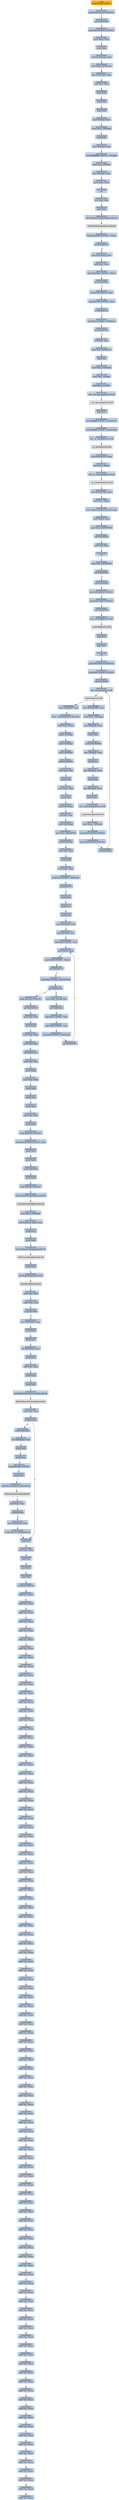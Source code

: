 digraph G {
node[shape=rectangle,style=filled,fillcolor=lightsteelblue,color=lightsteelblue]
bgcolor="transparent"
a0x01003792pushl_0x28UINT8[label="start\npushl $0x28<UINT8>",color="lightgrey",fillcolor="orange"];
a0x01003794pushl_0x10011e0UINT32[label="0x01003794\npushl $0x10011e0<UINT32>"];
a0x01003799call_0x01003ab8[label="0x01003799\ncall 0x01003ab8"];
a0x01003ab8pushl_0x1003b0aUINT32[label="0x01003ab8\npushl $0x1003b0a<UINT32>"];
a0x01003abdmovl_fs_0_eax[label="0x01003abd\nmovl %fs:0, %eax"];
a0x01003ac3pushl_eax[label="0x01003ac3\npushl %eax"];
a0x01003ac4movl_0x10esp__eax[label="0x01003ac4\nmovl 0x10(%esp), %eax"];
a0x01003ac8movl_ebp_0x10esp_[label="0x01003ac8\nmovl %ebp, 0x10(%esp)"];
a0x01003accleal_0x10esp__ebp[label="0x01003acc\nleal 0x10(%esp), %ebp"];
a0x01003ad0subl_eax_esp[label="0x01003ad0\nsubl %eax, %esp"];
a0x01003ad2pushl_ebx[label="0x01003ad2\npushl %ebx"];
a0x01003ad3pushl_esi[label="0x01003ad3\npushl %esi"];
a0x01003ad4pushl_edi[label="0x01003ad4\npushl %edi"];
a0x01003ad5movl__8ebp__eax[label="0x01003ad5\nmovl -8(%ebp), %eax"];
a0x01003ad8movl_esp__24ebp_[label="0x01003ad8\nmovl %esp, -24(%ebp)"];
a0x01003adbpushl_eax[label="0x01003adb\npushl %eax"];
a0x01003adcmovl__4ebp__eax[label="0x01003adc\nmovl -4(%ebp), %eax"];
a0x01003adfmovl_0xffffffffUINT32__4ebp_[label="0x01003adf\nmovl $0xffffffff<UINT32>, -4(%ebp)"];
a0x01003ae6movl_eax__8ebp_[label="0x01003ae6\nmovl %eax, -8(%ebp)"];
a0x01003ae9leal__16ebp__eax[label="0x01003ae9\nleal -16(%ebp), %eax"];
a0x01003aecmovl_eax_fs_0[label="0x01003aec\nmovl %eax, %fs:0"];
a0x01003af2ret[label="0x01003af2\nret"];
a0x0100379exorl_edi_edi[label="0x0100379e\nxorl %edi, %edi"];
a0x010037a0pushl_edi[label="0x010037a0\npushl %edi"];
a0x010037a1call_GetModuleHandleA_kernel32_dll[label="0x010037a1\ncall GetModuleHandleA@kernel32.dll"];
GetModuleHandleA_kernel32_dll[label="GetModuleHandleA@kernel32.dll",color="lightgrey",fillcolor="lightgrey"];
a0x010037a7cmpw_0x5a4dUINT16_eax_[label="0x010037a7\ncmpw $0x5a4d<UINT16>, (%eax)"];
a0x010037acjne_0x010037cd[label="0x010037ac\njne 0x010037cd"];
a0x010037aemovl_0x3ceax__ecx[label="0x010037ae\nmovl 0x3c(%eax), %ecx"];
a0x010037b1addl_eax_ecx[label="0x010037b1\naddl %eax, %ecx"];
a0x010037b3cmpl_0x4550UINT32_ecx_[label="0x010037b3\ncmpl $0x4550<UINT32>, (%ecx)"];
a0x010037b9jne_0x010037cd[label="0x010037b9\njne 0x010037cd"];
a0x010037bbmovzwl_0x18ecx__eax[label="0x010037bb\nmovzwl 0x18(%ecx), %eax"];
a0x010037bfcmpl_0x10bUINT32_eax[label="0x010037bf\ncmpl $0x10b<UINT32>, %eax"];
a0x010037c4je_0x010037e5[label="0x010037c4\nje 0x010037e5"];
a0x010037e5cmpl_0xeUINT8_0x74ecx_[label="0x010037e5\ncmpl $0xe<UINT8>, 0x74(%ecx)"];
a0x010037e9jbe_0x010037cd[label="0x010037e9\njbe 0x010037cd"];
a0x010037ebxorl_eax_eax[label="0x010037eb\nxorl %eax, %eax"];
a0x010037edcmpl_edi_0xe8ecx_[label="0x010037ed\ncmpl %edi, 0xe8(%ecx)"];
a0x010037f3setne_al[label="0x010037f3\nsetne %al"];
a0x010037f6movl_eax__28ebp_[label="0x010037f6\nmovl %eax, -28(%ebp)"];
a0x010037f9movl_edi__4ebp_[label="0x010037f9\nmovl %edi, -4(%ebp)"];
a0x010037fcpushl_0x1UINT8[label="0x010037fc\npushl $0x1<UINT8>"];
a0x010037fecall___set_app_type_msvcrt_dll[label="0x010037fe\ncall __set_app_type@msvcrt.dll"];
a__set_app_type_msvcrt_dll[label="__set_app_type@msvcrt.dll",color="lightgrey",fillcolor="lightgrey"];
a0x01003804popl_ecx[label="0x01003804\npopl %ecx"];
a0x01003805orl_0xffffffffUINT8_0x0100767c[label="0x01003805\norl $0xffffffff<UINT8>, 0x0100767c"];
a0x0100380corl_0xffffffffUINT8_0x01007680[label="0x0100380c\norl $0xffffffff<UINT8>, 0x01007680"];
a0x01003813call___p__fmode_msvcrt_dll[label="0x01003813\ncall __p__fmode@msvcrt.dll"];
a__p__fmode_msvcrt_dll[label="__p__fmode@msvcrt.dll",color="lightgrey",fillcolor="lightgrey"];
a0x01003819movl_0x01007070_ecx[label="0x01003819\nmovl 0x01007070, %ecx"];
a0x0100381fmovl_ecx_eax_[label="0x0100381f\nmovl %ecx, (%eax)"];
a0x01003821call___p__commode_msvcrt_dll[label="0x01003821\ncall __p__commode@msvcrt.dll"];
a__p__commode_msvcrt_dll[label="__p__commode@msvcrt.dll",color="lightgrey",fillcolor="lightgrey"];
a0x01003827movl_0x0100706c_ecx[label="0x01003827\nmovl 0x0100706c, %ecx"];
a0x0100382dmovl_ecx_eax_[label="0x0100382d\nmovl %ecx, (%eax)"];
a0x0100382fmovl__adjust_fdiv_msvcrt_dll_eax[label="0x0100382f\nmovl _adjust_fdiv@msvcrt.dll, %eax"];
a0x01003834movl_eax__eax[label="0x01003834\nmovl (%eax), %eax"];
a0x01003836movl_eax_0x01007684[label="0x01003836\nmovl %eax, 0x01007684"];
a0x0100383bcall_0x01003aae[label="0x0100383b\ncall 0x01003aae"];
a0x01003aaexorl_eax_eax[label="0x01003aae\nxorl %eax, %eax"];
a0x01003ab0ret[label="0x01003ab0\nret"];
a0x01003840cmpl_edi_0x01005040[label="0x01003840\ncmpl %edi, 0x01005040"];
a0x01003846jne_0x01003854[label="0x01003846\njne 0x01003854"];
a0x01003854call_0x01003a97[label="0x01003854\ncall 0x01003a97"];
a0x01003a97pushl_0x30000UINT32[label="0x01003a97\npushl $0x30000<UINT32>"];
a0x01003a9cpushl_0x10000UINT32[label="0x01003a9c\npushl $0x10000<UINT32>"];
a0x01003aa1call_0x01003b16[label="0x01003aa1\ncall 0x01003b16"];
a0x01003b16jmp__controlfp_msvcrt_dll[label="0x01003b16\njmp _controlfp@msvcrt.dll"];
a_controlfp_msvcrt_dll[label="_controlfp@msvcrt.dll",color="lightgrey",fillcolor="lightgrey"];
a0x01003aa6popl_ecx[label="0x01003aa6\npopl %ecx"];
a0x01003aa7popl_ecx[label="0x01003aa7\npopl %ecx"];
a0x01003aa8ret[label="0x01003aa8\nret"];
a0x01003859pushl_0x1005010UINT32[label="0x01003859\npushl $0x1005010<UINT32>"];
a0x0100385epushl_0x100500cUINT32[label="0x0100385e\npushl $0x100500c<UINT32>"];
a0x01003863call_0x01003a8c[label="0x01003863\ncall 0x01003a8c"];
a0x01003a8cjmp__initterm_msvcrt_dll[label="0x01003a8c\njmp _initterm@msvcrt.dll"];
a_initterm_msvcrt_dll[label="_initterm@msvcrt.dll",color="lightgrey",fillcolor="lightgrey"];
a0x01003868movl_0x01007068_eax[label="0x01003868\nmovl 0x01007068, %eax"];
a0x0100386dmovl_eax__36ebp_[label="0x0100386d\nmovl %eax, -36(%ebp)"];
a0x01003870leal__36ebp__eax[label="0x01003870\nleal -36(%ebp), %eax"];
a0x01003873pushl_eax[label="0x01003873\npushl %eax"];
a0x01003874pushl_0x01007064[label="0x01003874\npushl 0x01007064"];
a0x0100387aleal__32ebp__eax[label="0x0100387a\nleal -32(%ebp), %eax"];
a0x0100387dpushl_eax[label="0x0100387d\npushl %eax"];
a0x0100387eleal__40ebp__eax[label="0x0100387e\nleal -40(%ebp), %eax"];
a0x01003881pushl_eax[label="0x01003881\npushl %eax"];
a0x01003882leal__44ebp__eax[label="0x01003882\nleal -44(%ebp), %eax"];
a0x01003885pushl_eax[label="0x01003885\npushl %eax"];
a0x01003886call___getmainargs_msvcrt_dll[label="0x01003886\ncall __getmainargs@msvcrt.dll"];
a__getmainargs_msvcrt_dll[label="__getmainargs@msvcrt.dll",color="lightgrey",fillcolor="lightgrey"];
a0x0100388cmovl_eax__52ebp_[label="0x0100388c\nmovl %eax, -52(%ebp)"];
a0x0100388fpushl_0x1005008UINT32[label="0x0100388f\npushl $0x1005008<UINT32>"];
a0x01003894pushl_0x1005000UINT32[label="0x01003894\npushl $0x1005000<UINT32>"];
a0x01003899call_0x01003a8c[label="0x01003899\ncall 0x01003a8c"];
a0x0100389emovl__32ebp__eax[label="0x0100389e\nmovl -32(%ebp), %eax"];
a0x010038a1movl___initenv_msvcrt_dll_ecx[label="0x010038a1\nmovl __initenv@msvcrt.dll, %ecx"];
a0x010038a7movl_eax_ecx_[label="0x010038a7\nmovl %eax, (%ecx)"];
a0x010038a9pushl__32ebp_[label="0x010038a9\npushl -32(%ebp)"];
a0x010038acpushl__40ebp_[label="0x010038ac\npushl -40(%ebp)"];
a0x010038afpushl__44ebp_[label="0x010038af\npushl -44(%ebp)"];
a0x010038b2call_0x0100354e[label="0x010038b2\ncall 0x0100354e"];
a0x0100354emovl_edi_edi[label="0x0100354e\nmovl %edi, %edi"];
a0x01003550pushl_ebp[label="0x01003550\npushl %ebp"];
a0x01003551movl_esp_ebp[label="0x01003551\nmovl %esp, %ebp"];
a0x01003553pushl_esi[label="0x01003553\npushl %esi"];
a0x01003554pushl_0xcebp_[label="0x01003554\npushl 0xc(%ebp)"];
a0x01003557xorl_esi_esi[label="0x01003557\nxorl %esi, %esi"];
a0x01003559pushl_0x8ebp_[label="0x01003559\npushl 0x8(%ebp)"];
a0x0100355cmovl_esi_0x010075f4[label="0x0100355c\nmovl %esi, 0x010075f4"];
a0x01003562call_0x0100154c[label="0x01003562\ncall 0x0100154c"];
a0x0100154cmovl_edi_edi[label="0x0100154c\nmovl %edi, %edi"];
a0x0100154epushl_ebp[label="0x0100154e\npushl %ebp"];
a0x0100154fmovl_esp_ebp[label="0x0100154f\nmovl %esp, %ebp"];
a0x01001551cmpl_0x2UINT8_0x8ebp_[label="0x01001551\ncmpl $0x2<UINT8>, 0x8(%ebp)"];
a0x01001555jl_0x01001737[label="0x01001555\njl 0x01001737"];
a0x0100155bpushl_ebx[label="0x0100155b\npushl %ebx"];
a0x0100155cpushl_esi[label="0x0100155c\npushl %esi"];
a0x0100155dpushl_edi[label="0x0100155d\npushl %edi"];
a0x0100155emovl_0xcebp__edi[label="0x0100155e\nmovl 0xc(%ebp), %edi"];
a0x01001561leal_0x4edi__esi[label="0x01001561\nleal 0x4(%edi), %esi"];
a0x01001564addl_0x8UINT8_edi[label="0x01001564\naddl $0x8<UINT8>, %edi"];
a0x01001567movl_esi__edx[label="0x01001567\nmovl (%esi), %edx"];
a0x01001569cmpb_0x2fUINT8_edx_[label="0x01001569\ncmpb $0x2f<UINT8>, (%edx)"];
a0x0100156cjne_0x01001712[label="0x0100156c\njne 0x01001712"];
a0x01001712cmpl_0x0UINT8_0x01007628[label="0x01001712\ncmpl $0x0<UINT8>, 0x01007628"];
a0x01001719jne_0x01001755[label="0x01001719\njne 0x01001755"];
a0x0100171bmovl_edx_0x01007628[label="0x0100171b\nmovl %edx, 0x01007628"];
a0x01001721decl_0x8ebp_[label="0x01001721\ndecl 0x8(%ebp)"];
a0x01001724addl_0x4UINT8_edi[label="0x01001724\naddl $0x4<UINT8>, %edi"];
a0x01001727addl_0x4UINT8_esi[label="0x01001727\naddl $0x4<UINT8>, %esi"];
a0x0100172acmpl_0x2UINT8_0x8ebp_[label="0x0100172a\ncmpl $0x2<UINT8>, 0x8(%ebp)"];
a0x0100172ejge_0x01001567[label="0x0100172e\njge 0x01001567"];
a0x01001755pushl_0x1ceeUINT32[label="0x01001755\npushl $0x1cee<UINT32>"];
a0x0100175acall_0x01001519[label="0x0100175a\ncall 0x01001519"];
a0x01001519movl_edi_edi[label="0x01001519\nmovl %edi, %edi"];
a0x0100151bpushl_ebp[label="0x0100151b\npushl %ebp"];
a0x0100151cmovl_esp_ebp[label="0x0100151c\nmovl %esp, %ebp"];
a0x0100151epushl_0x8ebp_[label="0x0100151e\npushl 0x8(%ebp)"];
a0x01001521call_0x01001410[label="0x01001521\ncall 0x01001410"];
a0x01001410movl_edi_edi[label="0x01001410\nmovl %edi, %edi"];
a0x01001412pushl_ebp[label="0x01001412\npushl %ebp"];
a0x01001413movl_esp_ebp[label="0x01001413\nmovl %esp, %ebp"];
a0x01001415pushl_ebx[label="0x01001415\npushl %ebx"];
a0x01001416pushl_esi[label="0x01001416\npushl %esi"];
a0x01001417pushl_edi[label="0x01001417\npushl %edi"];
a0x01001418xorl_ebx_ebx[label="0x01001418\nxorl %ebx, %ebx"];
a0x0100141apushl_ebx[label="0x0100141a\npushl %ebx"];
a0x0100141bpushl_0x2000UINT32[label="0x0100141b\npushl $0x2000<UINT32>"];
a0x01001420movl_0x1005060UINT32_esi[label="0x01001420\nmovl $0x1005060<UINT32>, %esi"];
a0x01001425pushl_esi[label="0x01001425\npushl %esi"];
a0x01001426pushl_ebx[label="0x01001426\npushl %ebx"];
a0x01001427pushl_0x8ebp_[label="0x01001427\npushl 0x8(%ebp)"];
a0x0100142apushl_ebx[label="0x0100142a\npushl %ebx"];
a0x0100142bpushl_0xa00UINT32[label="0x0100142b\npushl $0xa00<UINT32>"];
a0x01001430call_FormatMessageA_kernel32_dll[label="0x01001430\ncall FormatMessageA@kernel32.dll"];
FormatMessageA_kernel32_dll[label="FormatMessageA@kernel32.dll",color="lightgrey",fillcolor="lightgrey"];
a0x01001436movl_eax_0x8ebp_[label="0x01001436\nmovl %eax, 0x8(%ebp)"];
a0x01001439leal_0x2eaxeax__eax[label="0x01001439\nleal 0x2(%eax,%eax), %eax"];
a0x0100143dpushl_eax[label="0x0100143d\npushl %eax"];
a0x0100143epushl_ebx[label="0x0100143e\npushl %ebx"];
a0x0100143fcall_GetProcessHeap_kernel32_dll[label="0x0100143f\ncall GetProcessHeap@kernel32.dll"];
GetProcessHeap_kernel32_dll[label="GetProcessHeap@kernel32.dll",color="lightgrey",fillcolor="lightgrey"];
a0x01001445pushl_eax[label="0x01001445\npushl %eax"];
a0x01001446call_HeapAlloc_kernel32_dll[label="0x01001446\ncall HeapAlloc@kernel32.dll"];
HeapAlloc_kernel32_dll[label="HeapAlloc@kernel32.dll",color="lightgrey",fillcolor="lightgrey"];
a0x0100144cmovl_eax_edi[label="0x0100144c\nmovl %eax, %edi"];
a0x0100144ecmpl_ebx_edi[label="0x0100144e\ncmpl %ebx, %edi"];
a0x01001450je_0x0100148a[label="0x01001450\nje 0x0100148a"];
a0x01001452movl_0x8ebp__eax[label="0x01001452\nmovl 0x8(%ebp), %eax"];
a0x01001455pushl_eax[label="0x01001455\npushl %eax"];
a0x01001456pushl_esi[label="0x01001456\npushl %esi"];
a0x01001457leal_0x8ebp__ecx[label="0x01001457\nleal 0x8(%ebp), %ecx"];
a0x0100145apushl_ecx[label="0x0100145a\npushl %ecx"];
a0x0100145baddl_eax_eax[label="0x0100145b\naddl %eax, %eax"];
a0x0100145dpushl_eax[label="0x0100145d\npushl %eax"];
a0x0100145epushl_edi[label="0x0100145e\npushl %edi"];
a0x0100145fcall_RtlMultiByteToUnicodeN_ntdll_dll[label="0x0100145f\ncall RtlMultiByteToUnicodeN@ntdll.dll"];
RtlMultiByteToUnicodeN_ntdll_dll[label="RtlMultiByteToUnicodeN@ntdll.dll",color="lightgrey",fillcolor="lightgrey"];
a0x01001465testl_eax_eax[label="0x01001465\ntestl %eax, %eax"];
a0x01001467jl_0x0100148a[label="0x01001467\njl 0x0100148a"];
a0x01001469pushl_0x8ebp_[label="0x01001469\npushl 0x8(%ebp)"];
a0x0100148apopl_edi[label="0x0100148a\npopl %edi"];
a0x0100148bmovl_esi_eax[label="0x0100148b\nmovl %esi, %eax"];
a0x0100148dpopl_esi[label="0x0100148d\npopl %esi"];
a0x0100148epopl_ebx[label="0x0100148e\npopl %ebx"];
a0x0100148fpopl_ebp[label="0x0100148f\npopl %ebp"];
a0x01001490ret_0x4UINT16[label="0x01001490\nret $0x4<UINT16>"];
a0x00000000addb_al_eax_[label="0x00000000\naddb %al, (%eax)"];
a0x00000002addb_al_eax_[label="0x00000002\naddb %al, (%eax)"];
a0x00000004addb_al_eax_[label="0x00000004\naddb %al, (%eax)"];
a0x00000006addb_al_eax_[label="0x00000006\naddb %al, (%eax)"];
a0x00000008addb_al_eax_[label="0x00000008\naddb %al, (%eax)"];
a0x0000000aaddb_al_eax_[label="0x0000000a\naddb %al, (%eax)"];
a0x0000000caddb_al_eax_[label="0x0000000c\naddb %al, (%eax)"];
a0x0000000eaddb_al_eax_[label="0x0000000e\naddb %al, (%eax)"];
a0x00000010addb_al_eax_[label="0x00000010\naddb %al, (%eax)"];
a0x00000012addb_al_eax_[label="0x00000012\naddb %al, (%eax)"];
a0x00000014addb_al_eax_[label="0x00000014\naddb %al, (%eax)"];
a0x00000016addb_al_eax_[label="0x00000016\naddb %al, (%eax)"];
a0x00000018addb_al_eax_[label="0x00000018\naddb %al, (%eax)"];
a0x0000001aaddb_al_eax_[label="0x0000001a\naddb %al, (%eax)"];
a0x0000001caddb_al_eax_[label="0x0000001c\naddb %al, (%eax)"];
a0x0000001eaddb_al_eax_[label="0x0000001e\naddb %al, (%eax)"];
a0x00000020addb_al_eax_[label="0x00000020\naddb %al, (%eax)"];
a0x00000022addb_al_eax_[label="0x00000022\naddb %al, (%eax)"];
a0x00000024addb_al_eax_[label="0x00000024\naddb %al, (%eax)"];
a0x00000026addb_al_eax_[label="0x00000026\naddb %al, (%eax)"];
a0x00000028addb_al_eax_[label="0x00000028\naddb %al, (%eax)"];
a0x0000002aaddb_al_eax_[label="0x0000002a\naddb %al, (%eax)"];
a0x0000002caddb_al_eax_[label="0x0000002c\naddb %al, (%eax)"];
a0x0000002eaddb_al_eax_[label="0x0000002e\naddb %al, (%eax)"];
a0x00000030addb_al_eax_[label="0x00000030\naddb %al, (%eax)"];
a0x00000032addb_al_eax_[label="0x00000032\naddb %al, (%eax)"];
a0x00000034addb_al_eax_[label="0x00000034\naddb %al, (%eax)"];
a0x00000036addb_al_eax_[label="0x00000036\naddb %al, (%eax)"];
a0x00000038addb_al_eax_[label="0x00000038\naddb %al, (%eax)"];
a0x0000003aaddb_al_eax_[label="0x0000003a\naddb %al, (%eax)"];
a0x0000003caddb_al_eax_[label="0x0000003c\naddb %al, (%eax)"];
a0x0000003eaddb_al_eax_[label="0x0000003e\naddb %al, (%eax)"];
a0x00000040addb_al_eax_[label="0x00000040\naddb %al, (%eax)"];
a0x00000042addb_al_eax_[label="0x00000042\naddb %al, (%eax)"];
a0x00000044addb_al_eax_[label="0x00000044\naddb %al, (%eax)"];
a0x00000046addb_al_eax_[label="0x00000046\naddb %al, (%eax)"];
a0x00000048addb_al_eax_[label="0x00000048\naddb %al, (%eax)"];
a0x0000004aaddb_al_eax_[label="0x0000004a\naddb %al, (%eax)"];
a0x0000004caddb_al_eax_[label="0x0000004c\naddb %al, (%eax)"];
a0x0000004eaddb_al_eax_[label="0x0000004e\naddb %al, (%eax)"];
a0x00000050addb_al_eax_[label="0x00000050\naddb %al, (%eax)"];
a0x00000052addb_al_eax_[label="0x00000052\naddb %al, (%eax)"];
a0x00000054addb_al_eax_[label="0x00000054\naddb %al, (%eax)"];
a0x00000056addb_al_eax_[label="0x00000056\naddb %al, (%eax)"];
a0x00000058addb_al_eax_[label="0x00000058\naddb %al, (%eax)"];
a0x0000005aaddb_al_eax_[label="0x0000005a\naddb %al, (%eax)"];
a0x0000005caddb_al_eax_[label="0x0000005c\naddb %al, (%eax)"];
a0x0000005eaddb_al_eax_[label="0x0000005e\naddb %al, (%eax)"];
a0x00000060addb_al_eax_[label="0x00000060\naddb %al, (%eax)"];
a0x00000062addb_al_eax_[label="0x00000062\naddb %al, (%eax)"];
a0x00000064addb_al_eax_[label="0x00000064\naddb %al, (%eax)"];
a0x00000066addb_al_eax_[label="0x00000066\naddb %al, (%eax)"];
a0x00000068addb_al_eax_[label="0x00000068\naddb %al, (%eax)"];
a0x0000006aaddb_al_eax_[label="0x0000006a\naddb %al, (%eax)"];
a0x0000006caddb_al_eax_[label="0x0000006c\naddb %al, (%eax)"];
a0x0000006eaddb_al_eax_[label="0x0000006e\naddb %al, (%eax)"];
a0x00000070addb_al_eax_[label="0x00000070\naddb %al, (%eax)"];
a0x00000072addb_al_eax_[label="0x00000072\naddb %al, (%eax)"];
a0x00000074addb_al_eax_[label="0x00000074\naddb %al, (%eax)"];
a0x00000076addb_al_eax_[label="0x00000076\naddb %al, (%eax)"];
a0x00000078addb_al_eax_[label="0x00000078\naddb %al, (%eax)"];
a0x0000007aaddb_al_eax_[label="0x0000007a\naddb %al, (%eax)"];
a0x0000007caddb_al_eax_[label="0x0000007c\naddb %al, (%eax)"];
a0x0000007eaddb_al_eax_[label="0x0000007e\naddb %al, (%eax)"];
a0x00000080addb_al_eax_[label="0x00000080\naddb %al, (%eax)"];
a0x00000082addb_al_eax_[label="0x00000082\naddb %al, (%eax)"];
a0x00000084addb_al_eax_[label="0x00000084\naddb %al, (%eax)"];
a0x00000086addb_al_eax_[label="0x00000086\naddb %al, (%eax)"];
a0x00000088addb_al_eax_[label="0x00000088\naddb %al, (%eax)"];
a0x0000008aaddb_al_eax_[label="0x0000008a\naddb %al, (%eax)"];
a0x0000008caddb_al_eax_[label="0x0000008c\naddb %al, (%eax)"];
a0x0000008eaddb_al_eax_[label="0x0000008e\naddb %al, (%eax)"];
a0x00000090addb_al_eax_[label="0x00000090\naddb %al, (%eax)"];
a0x00000092addb_al_eax_[label="0x00000092\naddb %al, (%eax)"];
a0x00000094addb_al_eax_[label="0x00000094\naddb %al, (%eax)"];
a0x00000096addb_al_eax_[label="0x00000096\naddb %al, (%eax)"];
a0x00000098addb_al_eax_[label="0x00000098\naddb %al, (%eax)"];
a0x0000009aaddb_al_eax_[label="0x0000009a\naddb %al, (%eax)"];
a0x0000009caddb_al_eax_[label="0x0000009c\naddb %al, (%eax)"];
a0x0000009eaddb_al_eax_[label="0x0000009e\naddb %al, (%eax)"];
a0x000000a0addb_al_eax_[label="0x000000a0\naddb %al, (%eax)"];
a0x000000a2addb_al_eax_[label="0x000000a2\naddb %al, (%eax)"];
a0x000000a4addb_al_eax_[label="0x000000a4\naddb %al, (%eax)"];
a0x000000a6addb_al_eax_[label="0x000000a6\naddb %al, (%eax)"];
a0x000000a8addb_al_eax_[label="0x000000a8\naddb %al, (%eax)"];
a0x000000aaaddb_al_eax_[label="0x000000aa\naddb %al, (%eax)"];
a0x000000acaddb_al_eax_[label="0x000000ac\naddb %al, (%eax)"];
a0x000000aeaddb_al_eax_[label="0x000000ae\naddb %al, (%eax)"];
a0x000000b0addb_al_eax_[label="0x000000b0\naddb %al, (%eax)"];
a0x000000b2addb_al_eax_[label="0x000000b2\naddb %al, (%eax)"];
a0x000000b4addb_al_eax_[label="0x000000b4\naddb %al, (%eax)"];
a0x000000b6addb_al_eax_[label="0x000000b6\naddb %al, (%eax)"];
a0x000000b8addb_al_eax_[label="0x000000b8\naddb %al, (%eax)"];
a0x000000baaddb_al_eax_[label="0x000000ba\naddb %al, (%eax)"];
a0x000000bcaddb_al_eax_[label="0x000000bc\naddb %al, (%eax)"];
a0x000000beaddb_al_eax_[label="0x000000be\naddb %al, (%eax)"];
a0x000000c0addb_al_eax_[label="0x000000c0\naddb %al, (%eax)"];
a0x000000c2addb_al_eax_[label="0x000000c2\naddb %al, (%eax)"];
a0x000000c4addb_al_eax_[label="0x000000c4\naddb %al, (%eax)"];
a0x000000c6addb_al_eax_[label="0x000000c6\naddb %al, (%eax)"];
a0x000000c8addb_al_eax_[label="0x000000c8\naddb %al, (%eax)"];
a0x000000caaddb_al_eax_[label="0x000000ca\naddb %al, (%eax)"];
a0x0100146cleal_0x8ebp__eax[label="0x0100146c\nleal 0x8(%ebp), %eax"];
a0x0100146fpushl_edi[label="0x0100146f\npushl %edi"];
a0x01001470pushl_eax[label="0x01001470\npushl %eax"];
a0x01001471pushl_0x1fffUINT32[label="0x01001471\npushl $0x1fff<UINT32>"];
a0x01001476pushl_esi[label="0x01001476\npushl %esi"];
a0x01001477call_RtlUnicodeToOemN_ntdll_dll[label="0x01001477\ncall RtlUnicodeToOemN@ntdll.dll"];
RtlUnicodeToOemN_ntdll_dll[label="RtlUnicodeToOemN@ntdll.dll",color="lightgrey",fillcolor="lightgrey"];
a0x0100147dtestl_eax_eax[label="0x0100147d\ntestl %eax, %eax"];
a0x0100147fjl_0x0100148a[label="0x0100147f\njl 0x0100148a"];
a0x01001481movl_0x8ebp__eax[label="0x01001481\nmovl 0x8(%ebp), %eax"];
a0x01001484movb_bl_0x1005060eax_[label="0x01001484\nmovb %bl, 0x1005060(%eax)"];
a0x01003792pushl_0x28UINT8 -> a0x01003794pushl_0x10011e0UINT32 [color="#000000"];
a0x01003794pushl_0x10011e0UINT32 -> a0x01003799call_0x01003ab8 [color="#000000"];
a0x01003799call_0x01003ab8 -> a0x01003ab8pushl_0x1003b0aUINT32 [color="#000000"];
a0x01003ab8pushl_0x1003b0aUINT32 -> a0x01003abdmovl_fs_0_eax [color="#000000"];
a0x01003abdmovl_fs_0_eax -> a0x01003ac3pushl_eax [color="#000000"];
a0x01003ac3pushl_eax -> a0x01003ac4movl_0x10esp__eax [color="#000000"];
a0x01003ac4movl_0x10esp__eax -> a0x01003ac8movl_ebp_0x10esp_ [color="#000000"];
a0x01003ac8movl_ebp_0x10esp_ -> a0x01003accleal_0x10esp__ebp [color="#000000"];
a0x01003accleal_0x10esp__ebp -> a0x01003ad0subl_eax_esp [color="#000000"];
a0x01003ad0subl_eax_esp -> a0x01003ad2pushl_ebx [color="#000000"];
a0x01003ad2pushl_ebx -> a0x01003ad3pushl_esi [color="#000000"];
a0x01003ad3pushl_esi -> a0x01003ad4pushl_edi [color="#000000"];
a0x01003ad4pushl_edi -> a0x01003ad5movl__8ebp__eax [color="#000000"];
a0x01003ad5movl__8ebp__eax -> a0x01003ad8movl_esp__24ebp_ [color="#000000"];
a0x01003ad8movl_esp__24ebp_ -> a0x01003adbpushl_eax [color="#000000"];
a0x01003adbpushl_eax -> a0x01003adcmovl__4ebp__eax [color="#000000"];
a0x01003adcmovl__4ebp__eax -> a0x01003adfmovl_0xffffffffUINT32__4ebp_ [color="#000000"];
a0x01003adfmovl_0xffffffffUINT32__4ebp_ -> a0x01003ae6movl_eax__8ebp_ [color="#000000"];
a0x01003ae6movl_eax__8ebp_ -> a0x01003ae9leal__16ebp__eax [color="#000000"];
a0x01003ae9leal__16ebp__eax -> a0x01003aecmovl_eax_fs_0 [color="#000000"];
a0x01003aecmovl_eax_fs_0 -> a0x01003af2ret [color="#000000"];
a0x01003af2ret -> a0x0100379exorl_edi_edi [color="#000000"];
a0x0100379exorl_edi_edi -> a0x010037a0pushl_edi [color="#000000"];
a0x010037a0pushl_edi -> a0x010037a1call_GetModuleHandleA_kernel32_dll [color="#000000"];
a0x010037a1call_GetModuleHandleA_kernel32_dll -> GetModuleHandleA_kernel32_dll [color="#000000"];
GetModuleHandleA_kernel32_dll -> a0x010037a7cmpw_0x5a4dUINT16_eax_ [color="#000000"];
a0x010037a7cmpw_0x5a4dUINT16_eax_ -> a0x010037acjne_0x010037cd [color="#000000"];
a0x010037acjne_0x010037cd -> a0x010037aemovl_0x3ceax__ecx [color="#000000",label="F"];
a0x010037aemovl_0x3ceax__ecx -> a0x010037b1addl_eax_ecx [color="#000000"];
a0x010037b1addl_eax_ecx -> a0x010037b3cmpl_0x4550UINT32_ecx_ [color="#000000"];
a0x010037b3cmpl_0x4550UINT32_ecx_ -> a0x010037b9jne_0x010037cd [color="#000000"];
a0x010037b9jne_0x010037cd -> a0x010037bbmovzwl_0x18ecx__eax [color="#000000",label="F"];
a0x010037bbmovzwl_0x18ecx__eax -> a0x010037bfcmpl_0x10bUINT32_eax [color="#000000"];
a0x010037bfcmpl_0x10bUINT32_eax -> a0x010037c4je_0x010037e5 [color="#000000"];
a0x010037c4je_0x010037e5 -> a0x010037e5cmpl_0xeUINT8_0x74ecx_ [color="#000000",label="T"];
a0x010037e5cmpl_0xeUINT8_0x74ecx_ -> a0x010037e9jbe_0x010037cd [color="#000000"];
a0x010037e9jbe_0x010037cd -> a0x010037ebxorl_eax_eax [color="#000000",label="F"];
a0x010037ebxorl_eax_eax -> a0x010037edcmpl_edi_0xe8ecx_ [color="#000000"];
a0x010037edcmpl_edi_0xe8ecx_ -> a0x010037f3setne_al [color="#000000"];
a0x010037f3setne_al -> a0x010037f6movl_eax__28ebp_ [color="#000000"];
a0x010037f6movl_eax__28ebp_ -> a0x010037f9movl_edi__4ebp_ [color="#000000"];
a0x010037f9movl_edi__4ebp_ -> a0x010037fcpushl_0x1UINT8 [color="#000000"];
a0x010037fcpushl_0x1UINT8 -> a0x010037fecall___set_app_type_msvcrt_dll [color="#000000"];
a0x010037fecall___set_app_type_msvcrt_dll -> a__set_app_type_msvcrt_dll [color="#000000"];
a__set_app_type_msvcrt_dll -> a0x01003804popl_ecx [color="#000000"];
a0x01003804popl_ecx -> a0x01003805orl_0xffffffffUINT8_0x0100767c [color="#000000"];
a0x01003805orl_0xffffffffUINT8_0x0100767c -> a0x0100380corl_0xffffffffUINT8_0x01007680 [color="#000000"];
a0x0100380corl_0xffffffffUINT8_0x01007680 -> a0x01003813call___p__fmode_msvcrt_dll [color="#000000"];
a0x01003813call___p__fmode_msvcrt_dll -> a__p__fmode_msvcrt_dll [color="#000000"];
a__p__fmode_msvcrt_dll -> a0x01003819movl_0x01007070_ecx [color="#000000"];
a0x01003819movl_0x01007070_ecx -> a0x0100381fmovl_ecx_eax_ [color="#000000"];
a0x0100381fmovl_ecx_eax_ -> a0x01003821call___p__commode_msvcrt_dll [color="#000000"];
a0x01003821call___p__commode_msvcrt_dll -> a__p__commode_msvcrt_dll [color="#000000"];
a__p__commode_msvcrt_dll -> a0x01003827movl_0x0100706c_ecx [color="#000000"];
a0x01003827movl_0x0100706c_ecx -> a0x0100382dmovl_ecx_eax_ [color="#000000"];
a0x0100382dmovl_ecx_eax_ -> a0x0100382fmovl__adjust_fdiv_msvcrt_dll_eax [color="#000000"];
a0x0100382fmovl__adjust_fdiv_msvcrt_dll_eax -> a0x01003834movl_eax__eax [color="#000000"];
a0x01003834movl_eax__eax -> a0x01003836movl_eax_0x01007684 [color="#000000"];
a0x01003836movl_eax_0x01007684 -> a0x0100383bcall_0x01003aae [color="#000000"];
a0x0100383bcall_0x01003aae -> a0x01003aaexorl_eax_eax [color="#000000"];
a0x01003aaexorl_eax_eax -> a0x01003ab0ret [color="#000000"];
a0x01003ab0ret -> a0x01003840cmpl_edi_0x01005040 [color="#000000"];
a0x01003840cmpl_edi_0x01005040 -> a0x01003846jne_0x01003854 [color="#000000"];
a0x01003846jne_0x01003854 -> a0x01003854call_0x01003a97 [color="#000000",label="T"];
a0x01003854call_0x01003a97 -> a0x01003a97pushl_0x30000UINT32 [color="#000000"];
a0x01003a97pushl_0x30000UINT32 -> a0x01003a9cpushl_0x10000UINT32 [color="#000000"];
a0x01003a9cpushl_0x10000UINT32 -> a0x01003aa1call_0x01003b16 [color="#000000"];
a0x01003aa1call_0x01003b16 -> a0x01003b16jmp__controlfp_msvcrt_dll [color="#000000"];
a0x01003b16jmp__controlfp_msvcrt_dll -> a_controlfp_msvcrt_dll [color="#000000"];
a_controlfp_msvcrt_dll -> a0x01003aa6popl_ecx [color="#000000"];
a0x01003aa6popl_ecx -> a0x01003aa7popl_ecx [color="#000000"];
a0x01003aa7popl_ecx -> a0x01003aa8ret [color="#000000"];
a0x01003aa8ret -> a0x01003859pushl_0x1005010UINT32 [color="#000000"];
a0x01003859pushl_0x1005010UINT32 -> a0x0100385epushl_0x100500cUINT32 [color="#000000"];
a0x0100385epushl_0x100500cUINT32 -> a0x01003863call_0x01003a8c [color="#000000"];
a0x01003863call_0x01003a8c -> a0x01003a8cjmp__initterm_msvcrt_dll [color="#000000"];
a0x01003a8cjmp__initterm_msvcrt_dll -> a_initterm_msvcrt_dll [color="#000000"];
a_initterm_msvcrt_dll -> a0x01003868movl_0x01007068_eax [color="#000000"];
a0x01003868movl_0x01007068_eax -> a0x0100386dmovl_eax__36ebp_ [color="#000000"];
a0x0100386dmovl_eax__36ebp_ -> a0x01003870leal__36ebp__eax [color="#000000"];
a0x01003870leal__36ebp__eax -> a0x01003873pushl_eax [color="#000000"];
a0x01003873pushl_eax -> a0x01003874pushl_0x01007064 [color="#000000"];
a0x01003874pushl_0x01007064 -> a0x0100387aleal__32ebp__eax [color="#000000"];
a0x0100387aleal__32ebp__eax -> a0x0100387dpushl_eax [color="#000000"];
a0x0100387dpushl_eax -> a0x0100387eleal__40ebp__eax [color="#000000"];
a0x0100387eleal__40ebp__eax -> a0x01003881pushl_eax [color="#000000"];
a0x01003881pushl_eax -> a0x01003882leal__44ebp__eax [color="#000000"];
a0x01003882leal__44ebp__eax -> a0x01003885pushl_eax [color="#000000"];
a0x01003885pushl_eax -> a0x01003886call___getmainargs_msvcrt_dll [color="#000000"];
a0x01003886call___getmainargs_msvcrt_dll -> a__getmainargs_msvcrt_dll [color="#000000"];
a__getmainargs_msvcrt_dll -> a0x0100388cmovl_eax__52ebp_ [color="#000000"];
a0x0100388cmovl_eax__52ebp_ -> a0x0100388fpushl_0x1005008UINT32 [color="#000000"];
a0x0100388fpushl_0x1005008UINT32 -> a0x01003894pushl_0x1005000UINT32 [color="#000000"];
a0x01003894pushl_0x1005000UINT32 -> a0x01003899call_0x01003a8c [color="#000000"];
a0x01003899call_0x01003a8c -> a0x01003a8cjmp__initterm_msvcrt_dll [color="#000000"];
a_initterm_msvcrt_dll -> a0x0100389emovl__32ebp__eax [color="#000000"];
a0x0100389emovl__32ebp__eax -> a0x010038a1movl___initenv_msvcrt_dll_ecx [color="#000000"];
a0x010038a1movl___initenv_msvcrt_dll_ecx -> a0x010038a7movl_eax_ecx_ [color="#000000"];
a0x010038a7movl_eax_ecx_ -> a0x010038a9pushl__32ebp_ [color="#000000"];
a0x010038a9pushl__32ebp_ -> a0x010038acpushl__40ebp_ [color="#000000"];
a0x010038acpushl__40ebp_ -> a0x010038afpushl__44ebp_ [color="#000000"];
a0x010038afpushl__44ebp_ -> a0x010038b2call_0x0100354e [color="#000000"];
a0x010038b2call_0x0100354e -> a0x0100354emovl_edi_edi [color="#000000"];
a0x0100354emovl_edi_edi -> a0x01003550pushl_ebp [color="#000000"];
a0x01003550pushl_ebp -> a0x01003551movl_esp_ebp [color="#000000"];
a0x01003551movl_esp_ebp -> a0x01003553pushl_esi [color="#000000"];
a0x01003553pushl_esi -> a0x01003554pushl_0xcebp_ [color="#000000"];
a0x01003554pushl_0xcebp_ -> a0x01003557xorl_esi_esi [color="#000000"];
a0x01003557xorl_esi_esi -> a0x01003559pushl_0x8ebp_ [color="#000000"];
a0x01003559pushl_0x8ebp_ -> a0x0100355cmovl_esi_0x010075f4 [color="#000000"];
a0x0100355cmovl_esi_0x010075f4 -> a0x01003562call_0x0100154c [color="#000000"];
a0x01003562call_0x0100154c -> a0x0100154cmovl_edi_edi [color="#000000"];
a0x0100154cmovl_edi_edi -> a0x0100154epushl_ebp [color="#000000"];
a0x0100154epushl_ebp -> a0x0100154fmovl_esp_ebp [color="#000000"];
a0x0100154fmovl_esp_ebp -> a0x01001551cmpl_0x2UINT8_0x8ebp_ [color="#000000"];
a0x01001551cmpl_0x2UINT8_0x8ebp_ -> a0x01001555jl_0x01001737 [color="#000000"];
a0x01001555jl_0x01001737 -> a0x0100155bpushl_ebx [color="#000000",label="F"];
a0x0100155bpushl_ebx -> a0x0100155cpushl_esi [color="#000000"];
a0x0100155cpushl_esi -> a0x0100155dpushl_edi [color="#000000"];
a0x0100155dpushl_edi -> a0x0100155emovl_0xcebp__edi [color="#000000"];
a0x0100155emovl_0xcebp__edi -> a0x01001561leal_0x4edi__esi [color="#000000"];
a0x01001561leal_0x4edi__esi -> a0x01001564addl_0x8UINT8_edi [color="#000000"];
a0x01001564addl_0x8UINT8_edi -> a0x01001567movl_esi__edx [color="#000000"];
a0x01001567movl_esi__edx -> a0x01001569cmpb_0x2fUINT8_edx_ [color="#000000"];
a0x01001569cmpb_0x2fUINT8_edx_ -> a0x0100156cjne_0x01001712 [color="#000000"];
a0x0100156cjne_0x01001712 -> a0x01001712cmpl_0x0UINT8_0x01007628 [color="#000000",label="T"];
a0x01001712cmpl_0x0UINT8_0x01007628 -> a0x01001719jne_0x01001755 [color="#000000"];
a0x01001719jne_0x01001755 -> a0x0100171bmovl_edx_0x01007628 [color="#000000",label="F"];
a0x0100171bmovl_edx_0x01007628 -> a0x01001721decl_0x8ebp_ [color="#000000"];
a0x01001721decl_0x8ebp_ -> a0x01001724addl_0x4UINT8_edi [color="#000000"];
a0x01001724addl_0x4UINT8_edi -> a0x01001727addl_0x4UINT8_esi [color="#000000"];
a0x01001727addl_0x4UINT8_esi -> a0x0100172acmpl_0x2UINT8_0x8ebp_ [color="#000000"];
a0x0100172acmpl_0x2UINT8_0x8ebp_ -> a0x0100172ejge_0x01001567 [color="#000000"];
a0x0100172ejge_0x01001567 -> a0x01001567movl_esi__edx [color="#000000",label="T"];
a0x01001719jne_0x01001755 -> a0x01001755pushl_0x1ceeUINT32 [color="#000000",label="T"];
a0x01001755pushl_0x1ceeUINT32 -> a0x0100175acall_0x01001519 [color="#000000"];
a0x0100175acall_0x01001519 -> a0x01001519movl_edi_edi [color="#000000"];
a0x01001519movl_edi_edi -> a0x0100151bpushl_ebp [color="#000000"];
a0x0100151bpushl_ebp -> a0x0100151cmovl_esp_ebp [color="#000000"];
a0x0100151cmovl_esp_ebp -> a0x0100151epushl_0x8ebp_ [color="#000000"];
a0x0100151epushl_0x8ebp_ -> a0x01001521call_0x01001410 [color="#000000"];
a0x01001521call_0x01001410 -> a0x01001410movl_edi_edi [color="#000000"];
a0x01001410movl_edi_edi -> a0x01001412pushl_ebp [color="#000000"];
a0x01001412pushl_ebp -> a0x01001413movl_esp_ebp [color="#000000"];
a0x01001413movl_esp_ebp -> a0x01001415pushl_ebx [color="#000000"];
a0x01001415pushl_ebx -> a0x01001416pushl_esi [color="#000000"];
a0x01001416pushl_esi -> a0x01001417pushl_edi [color="#000000"];
a0x01001417pushl_edi -> a0x01001418xorl_ebx_ebx [color="#000000"];
a0x01001418xorl_ebx_ebx -> a0x0100141apushl_ebx [color="#000000"];
a0x0100141apushl_ebx -> a0x0100141bpushl_0x2000UINT32 [color="#000000"];
a0x0100141bpushl_0x2000UINT32 -> a0x01001420movl_0x1005060UINT32_esi [color="#000000"];
a0x01001420movl_0x1005060UINT32_esi -> a0x01001425pushl_esi [color="#000000"];
a0x01001425pushl_esi -> a0x01001426pushl_ebx [color="#000000"];
a0x01001426pushl_ebx -> a0x01001427pushl_0x8ebp_ [color="#000000"];
a0x01001427pushl_0x8ebp_ -> a0x0100142apushl_ebx [color="#000000"];
a0x0100142apushl_ebx -> a0x0100142bpushl_0xa00UINT32 [color="#000000"];
a0x0100142bpushl_0xa00UINT32 -> a0x01001430call_FormatMessageA_kernel32_dll [color="#000000"];
a0x01001430call_FormatMessageA_kernel32_dll -> FormatMessageA_kernel32_dll [color="#000000"];
FormatMessageA_kernel32_dll -> a0x01001436movl_eax_0x8ebp_ [color="#000000"];
a0x01001436movl_eax_0x8ebp_ -> a0x01001439leal_0x2eaxeax__eax [color="#000000"];
a0x01001439leal_0x2eaxeax__eax -> a0x0100143dpushl_eax [color="#000000"];
a0x0100143dpushl_eax -> a0x0100143epushl_ebx [color="#000000"];
a0x0100143epushl_ebx -> a0x0100143fcall_GetProcessHeap_kernel32_dll [color="#000000"];
a0x0100143fcall_GetProcessHeap_kernel32_dll -> GetProcessHeap_kernel32_dll [color="#000000"];
GetProcessHeap_kernel32_dll -> a0x01001445pushl_eax [color="#000000"];
a0x01001445pushl_eax -> a0x01001446call_HeapAlloc_kernel32_dll [color="#000000"];
a0x01001446call_HeapAlloc_kernel32_dll -> HeapAlloc_kernel32_dll [color="#000000"];
HeapAlloc_kernel32_dll -> a0x0100144cmovl_eax_edi [color="#000000"];
a0x0100144cmovl_eax_edi -> a0x0100144ecmpl_ebx_edi [color="#000000"];
a0x0100144ecmpl_ebx_edi -> a0x01001450je_0x0100148a [color="#000000"];
a0x01001450je_0x0100148a -> a0x01001452movl_0x8ebp__eax [color="#000000",label="F"];
a0x01001452movl_0x8ebp__eax -> a0x01001455pushl_eax [color="#000000"];
a0x01001455pushl_eax -> a0x01001456pushl_esi [color="#000000"];
a0x01001456pushl_esi -> a0x01001457leal_0x8ebp__ecx [color="#000000"];
a0x01001457leal_0x8ebp__ecx -> a0x0100145apushl_ecx [color="#000000"];
a0x0100145apushl_ecx -> a0x0100145baddl_eax_eax [color="#000000"];
a0x0100145baddl_eax_eax -> a0x0100145dpushl_eax [color="#000000"];
a0x0100145dpushl_eax -> a0x0100145epushl_edi [color="#000000"];
a0x0100145epushl_edi -> a0x0100145fcall_RtlMultiByteToUnicodeN_ntdll_dll [color="#000000"];
a0x0100145fcall_RtlMultiByteToUnicodeN_ntdll_dll -> RtlMultiByteToUnicodeN_ntdll_dll [color="#000000"];
RtlMultiByteToUnicodeN_ntdll_dll -> a0x01001465testl_eax_eax [color="#000000"];
a0x01001465testl_eax_eax -> a0x01001467jl_0x0100148a [color="#000000"];
a0x01001467jl_0x0100148a -> a0x01001469pushl_0x8ebp_ [color="#000000",label="F"];
a0x01001467jl_0x0100148a -> a0x0100148apopl_edi [color="#000000",label="T"];
a0x0100148apopl_edi -> a0x0100148bmovl_esi_eax [color="#000000"];
a0x0100148bmovl_esi_eax -> a0x0100148dpopl_esi [color="#000000"];
a0x0100148dpopl_esi -> a0x0100148epopl_ebx [color="#000000"];
a0x0100148epopl_ebx -> a0x0100148fpopl_ebp [color="#000000"];
a0x0100148fpopl_ebp -> a0x01001490ret_0x4UINT16 [color="#000000"];
a0x01001490ret_0x4UINT16 -> a0x00000000addb_al_eax_ [color="#000000"];
a0x00000000addb_al_eax_ -> a0x00000002addb_al_eax_ [color="#000000"];
a0x00000002addb_al_eax_ -> a0x00000004addb_al_eax_ [color="#000000"];
a0x00000004addb_al_eax_ -> a0x00000006addb_al_eax_ [color="#000000"];
a0x00000006addb_al_eax_ -> a0x00000008addb_al_eax_ [color="#000000"];
a0x00000008addb_al_eax_ -> a0x0000000aaddb_al_eax_ [color="#000000"];
a0x0000000aaddb_al_eax_ -> a0x0000000caddb_al_eax_ [color="#000000"];
a0x0000000caddb_al_eax_ -> a0x0000000eaddb_al_eax_ [color="#000000"];
a0x0000000eaddb_al_eax_ -> a0x00000010addb_al_eax_ [color="#000000"];
a0x00000010addb_al_eax_ -> a0x00000012addb_al_eax_ [color="#000000"];
a0x00000012addb_al_eax_ -> a0x00000014addb_al_eax_ [color="#000000"];
a0x00000014addb_al_eax_ -> a0x00000016addb_al_eax_ [color="#000000"];
a0x00000016addb_al_eax_ -> a0x00000018addb_al_eax_ [color="#000000"];
a0x00000018addb_al_eax_ -> a0x0000001aaddb_al_eax_ [color="#000000"];
a0x0000001aaddb_al_eax_ -> a0x0000001caddb_al_eax_ [color="#000000"];
a0x0000001caddb_al_eax_ -> a0x0000001eaddb_al_eax_ [color="#000000"];
a0x0000001eaddb_al_eax_ -> a0x00000020addb_al_eax_ [color="#000000"];
a0x00000020addb_al_eax_ -> a0x00000022addb_al_eax_ [color="#000000"];
a0x00000022addb_al_eax_ -> a0x00000024addb_al_eax_ [color="#000000"];
a0x00000024addb_al_eax_ -> a0x00000026addb_al_eax_ [color="#000000"];
a0x00000026addb_al_eax_ -> a0x00000028addb_al_eax_ [color="#000000"];
a0x00000028addb_al_eax_ -> a0x0000002aaddb_al_eax_ [color="#000000"];
a0x0000002aaddb_al_eax_ -> a0x0000002caddb_al_eax_ [color="#000000"];
a0x0000002caddb_al_eax_ -> a0x0000002eaddb_al_eax_ [color="#000000"];
a0x0000002eaddb_al_eax_ -> a0x00000030addb_al_eax_ [color="#000000"];
a0x00000030addb_al_eax_ -> a0x00000032addb_al_eax_ [color="#000000"];
a0x00000032addb_al_eax_ -> a0x00000034addb_al_eax_ [color="#000000"];
a0x00000034addb_al_eax_ -> a0x00000036addb_al_eax_ [color="#000000"];
a0x00000036addb_al_eax_ -> a0x00000038addb_al_eax_ [color="#000000"];
a0x00000038addb_al_eax_ -> a0x0000003aaddb_al_eax_ [color="#000000"];
a0x0000003aaddb_al_eax_ -> a0x0000003caddb_al_eax_ [color="#000000"];
a0x0000003caddb_al_eax_ -> a0x0000003eaddb_al_eax_ [color="#000000"];
a0x0000003eaddb_al_eax_ -> a0x00000040addb_al_eax_ [color="#000000"];
a0x00000040addb_al_eax_ -> a0x00000042addb_al_eax_ [color="#000000"];
a0x00000042addb_al_eax_ -> a0x00000044addb_al_eax_ [color="#000000"];
a0x00000044addb_al_eax_ -> a0x00000046addb_al_eax_ [color="#000000"];
a0x00000046addb_al_eax_ -> a0x00000048addb_al_eax_ [color="#000000"];
a0x00000048addb_al_eax_ -> a0x0000004aaddb_al_eax_ [color="#000000"];
a0x0000004aaddb_al_eax_ -> a0x0000004caddb_al_eax_ [color="#000000"];
a0x0000004caddb_al_eax_ -> a0x0000004eaddb_al_eax_ [color="#000000"];
a0x0000004eaddb_al_eax_ -> a0x00000050addb_al_eax_ [color="#000000"];
a0x00000050addb_al_eax_ -> a0x00000052addb_al_eax_ [color="#000000"];
a0x00000052addb_al_eax_ -> a0x00000054addb_al_eax_ [color="#000000"];
a0x00000054addb_al_eax_ -> a0x00000056addb_al_eax_ [color="#000000"];
a0x00000056addb_al_eax_ -> a0x00000058addb_al_eax_ [color="#000000"];
a0x00000058addb_al_eax_ -> a0x0000005aaddb_al_eax_ [color="#000000"];
a0x0000005aaddb_al_eax_ -> a0x0000005caddb_al_eax_ [color="#000000"];
a0x0000005caddb_al_eax_ -> a0x0000005eaddb_al_eax_ [color="#000000"];
a0x0000005eaddb_al_eax_ -> a0x00000060addb_al_eax_ [color="#000000"];
a0x00000060addb_al_eax_ -> a0x00000062addb_al_eax_ [color="#000000"];
a0x00000062addb_al_eax_ -> a0x00000064addb_al_eax_ [color="#000000"];
a0x00000064addb_al_eax_ -> a0x00000066addb_al_eax_ [color="#000000"];
a0x00000066addb_al_eax_ -> a0x00000068addb_al_eax_ [color="#000000"];
a0x00000068addb_al_eax_ -> a0x0000006aaddb_al_eax_ [color="#000000"];
a0x0000006aaddb_al_eax_ -> a0x0000006caddb_al_eax_ [color="#000000"];
a0x0000006caddb_al_eax_ -> a0x0000006eaddb_al_eax_ [color="#000000"];
a0x0000006eaddb_al_eax_ -> a0x00000070addb_al_eax_ [color="#000000"];
a0x00000070addb_al_eax_ -> a0x00000072addb_al_eax_ [color="#000000"];
a0x00000072addb_al_eax_ -> a0x00000074addb_al_eax_ [color="#000000"];
a0x00000074addb_al_eax_ -> a0x00000076addb_al_eax_ [color="#000000"];
a0x00000076addb_al_eax_ -> a0x00000078addb_al_eax_ [color="#000000"];
a0x00000078addb_al_eax_ -> a0x0000007aaddb_al_eax_ [color="#000000"];
a0x0000007aaddb_al_eax_ -> a0x0000007caddb_al_eax_ [color="#000000"];
a0x0000007caddb_al_eax_ -> a0x0000007eaddb_al_eax_ [color="#000000"];
a0x0000007eaddb_al_eax_ -> a0x00000080addb_al_eax_ [color="#000000"];
a0x00000080addb_al_eax_ -> a0x00000082addb_al_eax_ [color="#000000"];
a0x00000082addb_al_eax_ -> a0x00000084addb_al_eax_ [color="#000000"];
a0x00000084addb_al_eax_ -> a0x00000086addb_al_eax_ [color="#000000"];
a0x00000086addb_al_eax_ -> a0x00000088addb_al_eax_ [color="#000000"];
a0x00000088addb_al_eax_ -> a0x0000008aaddb_al_eax_ [color="#000000"];
a0x0000008aaddb_al_eax_ -> a0x0000008caddb_al_eax_ [color="#000000"];
a0x0000008caddb_al_eax_ -> a0x0000008eaddb_al_eax_ [color="#000000"];
a0x0000008eaddb_al_eax_ -> a0x00000090addb_al_eax_ [color="#000000"];
a0x00000090addb_al_eax_ -> a0x00000092addb_al_eax_ [color="#000000"];
a0x00000092addb_al_eax_ -> a0x00000094addb_al_eax_ [color="#000000"];
a0x00000094addb_al_eax_ -> a0x00000096addb_al_eax_ [color="#000000"];
a0x00000096addb_al_eax_ -> a0x00000098addb_al_eax_ [color="#000000"];
a0x00000098addb_al_eax_ -> a0x0000009aaddb_al_eax_ [color="#000000"];
a0x0000009aaddb_al_eax_ -> a0x0000009caddb_al_eax_ [color="#000000"];
a0x0000009caddb_al_eax_ -> a0x0000009eaddb_al_eax_ [color="#000000"];
a0x0000009eaddb_al_eax_ -> a0x000000a0addb_al_eax_ [color="#000000"];
a0x000000a0addb_al_eax_ -> a0x000000a2addb_al_eax_ [color="#000000"];
a0x000000a2addb_al_eax_ -> a0x000000a4addb_al_eax_ [color="#000000"];
a0x000000a4addb_al_eax_ -> a0x000000a6addb_al_eax_ [color="#000000"];
a0x000000a6addb_al_eax_ -> a0x000000a8addb_al_eax_ [color="#000000"];
a0x000000a8addb_al_eax_ -> a0x000000aaaddb_al_eax_ [color="#000000"];
a0x000000aaaddb_al_eax_ -> a0x000000acaddb_al_eax_ [color="#000000"];
a0x000000acaddb_al_eax_ -> a0x000000aeaddb_al_eax_ [color="#000000"];
a0x000000aeaddb_al_eax_ -> a0x000000b0addb_al_eax_ [color="#000000"];
a0x000000b0addb_al_eax_ -> a0x000000b2addb_al_eax_ [color="#000000"];
a0x000000b2addb_al_eax_ -> a0x000000b4addb_al_eax_ [color="#000000"];
a0x000000b4addb_al_eax_ -> a0x000000b6addb_al_eax_ [color="#000000"];
a0x000000b6addb_al_eax_ -> a0x000000b8addb_al_eax_ [color="#000000"];
a0x000000b8addb_al_eax_ -> a0x000000baaddb_al_eax_ [color="#000000"];
a0x000000baaddb_al_eax_ -> a0x000000bcaddb_al_eax_ [color="#000000"];
a0x000000bcaddb_al_eax_ -> a0x000000beaddb_al_eax_ [color="#000000"];
a0x000000beaddb_al_eax_ -> a0x000000c0addb_al_eax_ [color="#000000"];
a0x000000c0addb_al_eax_ -> a0x000000c2addb_al_eax_ [color="#000000"];
a0x000000c2addb_al_eax_ -> a0x000000c4addb_al_eax_ [color="#000000"];
a0x000000c4addb_al_eax_ -> a0x000000c6addb_al_eax_ [color="#000000"];
a0x000000c6addb_al_eax_ -> a0x000000c8addb_al_eax_ [color="#000000"];
a0x000000c8addb_al_eax_ -> a0x000000caaddb_al_eax_ [color="#000000"];
a0x01001469pushl_0x8ebp_ -> a0x0100146cleal_0x8ebp__eax [color="#000000"];
a0x0100146cleal_0x8ebp__eax -> a0x0100146fpushl_edi [color="#000000"];
a0x0100146fpushl_edi -> a0x01001470pushl_eax [color="#000000"];
a0x01001470pushl_eax -> a0x01001471pushl_0x1fffUINT32 [color="#000000"];
a0x01001471pushl_0x1fffUINT32 -> a0x01001476pushl_esi [color="#000000"];
a0x01001476pushl_esi -> a0x01001477call_RtlUnicodeToOemN_ntdll_dll [color="#000000"];
a0x01001477call_RtlUnicodeToOemN_ntdll_dll -> RtlUnicodeToOemN_ntdll_dll [color="#000000"];
RtlUnicodeToOemN_ntdll_dll -> a0x0100147dtestl_eax_eax [color="#000000"];
a0x0100147dtestl_eax_eax -> a0x0100147fjl_0x0100148a [color="#000000"];
a0x0100147fjl_0x0100148a -> a0x01001481movl_0x8ebp__eax [color="#000000",label="F"];
a0x01001481movl_0x8ebp__eax -> a0x01001484movb_bl_0x1005060eax_ [color="#000000"];
a0x01001484movb_bl_0x1005060eax_ -> a0x0100148apopl_edi [color="#000000"];
}
